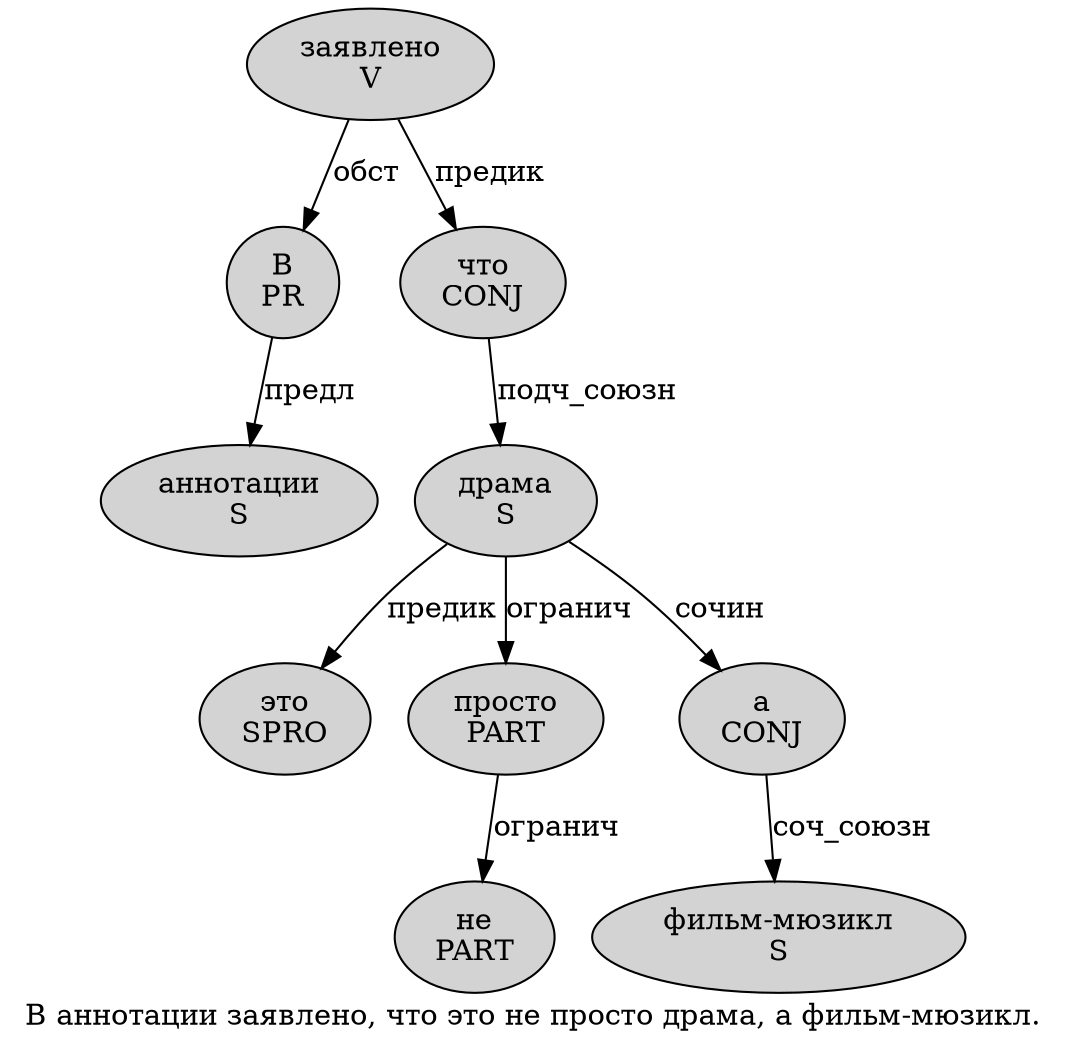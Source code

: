 digraph SENTENCE_2317 {
	graph [label="В аннотации заявлено, что это не просто драма, а фильм-мюзикл."]
	node [style=filled]
		0 [label="В
PR" color="" fillcolor=lightgray penwidth=1 shape=ellipse]
		1 [label="аннотации
S" color="" fillcolor=lightgray penwidth=1 shape=ellipse]
		2 [label="заявлено
V" color="" fillcolor=lightgray penwidth=1 shape=ellipse]
		4 [label="что
CONJ" color="" fillcolor=lightgray penwidth=1 shape=ellipse]
		5 [label="это
SPRO" color="" fillcolor=lightgray penwidth=1 shape=ellipse]
		6 [label="не
PART" color="" fillcolor=lightgray penwidth=1 shape=ellipse]
		7 [label="просто
PART" color="" fillcolor=lightgray penwidth=1 shape=ellipse]
		8 [label="драма
S" color="" fillcolor=lightgray penwidth=1 shape=ellipse]
		10 [label="а
CONJ" color="" fillcolor=lightgray penwidth=1 shape=ellipse]
		11 [label="фильм-мюзикл
S" color="" fillcolor=lightgray penwidth=1 shape=ellipse]
			8 -> 5 [label="предик"]
			8 -> 7 [label="огранич"]
			8 -> 10 [label="сочин"]
			0 -> 1 [label="предл"]
			10 -> 11 [label="соч_союзн"]
			7 -> 6 [label="огранич"]
			2 -> 0 [label="обст"]
			2 -> 4 [label="предик"]
			4 -> 8 [label="подч_союзн"]
}
